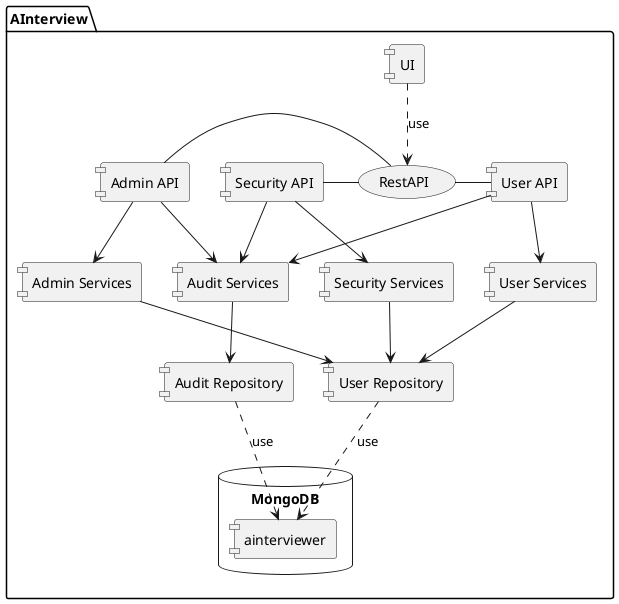 @startuml
skinparam componentStyle uml1

package "AInterview" {

    [User Repository]
    [Audit Repository]

    [UI] ..> (RestAPI) : use

    [Audit Services]

    [Security API] - RestAPI
    [Security API] --> [Security Services]
    [Security API] --> [Audit Services]

    [Admin API] -right- RestAPI
    [Admin API] --> [Admin Services]
    [Admin API] --> [Audit Services]

    [User API] -left- RestAPI
    [User API] --> [User Services]
    [User API] --> [Audit Services]

    [Audit Services] --> [Audit Repository]
    [Security Services] --> [User Repository]
    [Admin Services] --> [User Repository]
    [User Services] --> [User Repository]





    database "MongoDB" {
        [User Repository] ..> [ainterviewer] : use
        [Audit Repository] ..> [ainterviewer] : use
    }
}

@enduml
